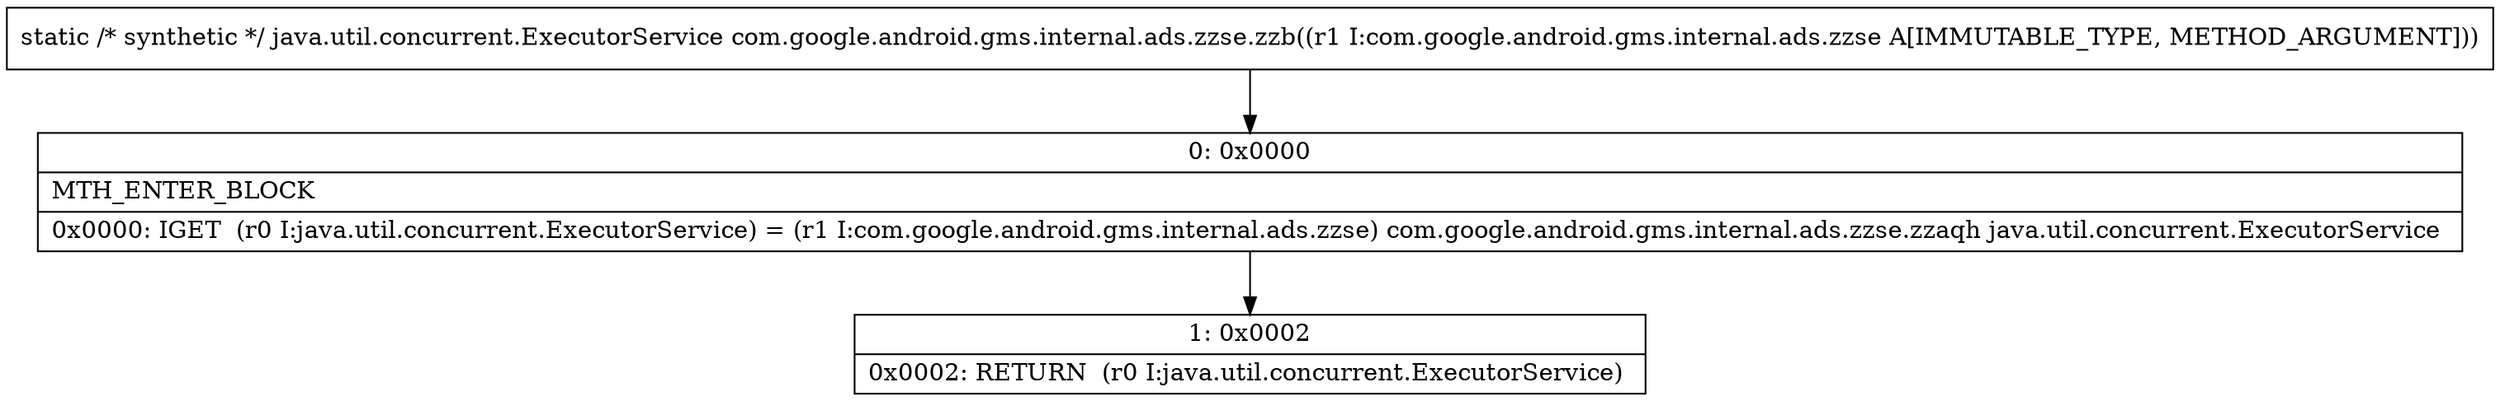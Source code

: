 digraph "CFG forcom.google.android.gms.internal.ads.zzse.zzb(Lcom\/google\/android\/gms\/internal\/ads\/zzse;)Ljava\/util\/concurrent\/ExecutorService;" {
Node_0 [shape=record,label="{0\:\ 0x0000|MTH_ENTER_BLOCK\l|0x0000: IGET  (r0 I:java.util.concurrent.ExecutorService) = (r1 I:com.google.android.gms.internal.ads.zzse) com.google.android.gms.internal.ads.zzse.zzaqh java.util.concurrent.ExecutorService \l}"];
Node_1 [shape=record,label="{1\:\ 0x0002|0x0002: RETURN  (r0 I:java.util.concurrent.ExecutorService) \l}"];
MethodNode[shape=record,label="{static \/* synthetic *\/ java.util.concurrent.ExecutorService com.google.android.gms.internal.ads.zzse.zzb((r1 I:com.google.android.gms.internal.ads.zzse A[IMMUTABLE_TYPE, METHOD_ARGUMENT])) }"];
MethodNode -> Node_0;
Node_0 -> Node_1;
}

